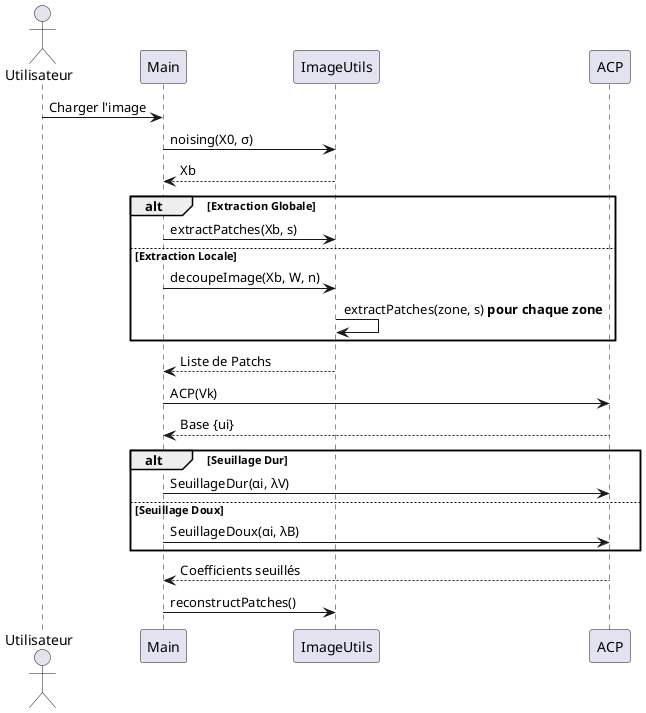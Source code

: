 @startuml
actor Utilisateur
participant "Main" as M
participant "ImageUtils" as IU
participant "ACP" as A

Utilisateur -> M : Charger l'image
M -> IU : noising(X0, σ)
IU --> M : Xb

alt Extraction Globale
  M -> IU : extractPatches(Xb, s)
else Extraction Locale
  M -> IU : decoupeImage(Xb, W, n)
  IU -> IU : extractPatches(zone, s) **pour chaque zone**
end
IU --> M : Liste de Patchs

M -> A : ACP(Vk)
A --> M : Base {ui}

alt Seuillage Dur
  M -> A : SeuillageDur(αi, λV)
else Seuillage Doux
  M -> A : SeuillageDoux(αi, λB)
end
A --> M : Coefficients seuillés
M -> IU : reconstructPatches()
@enduml